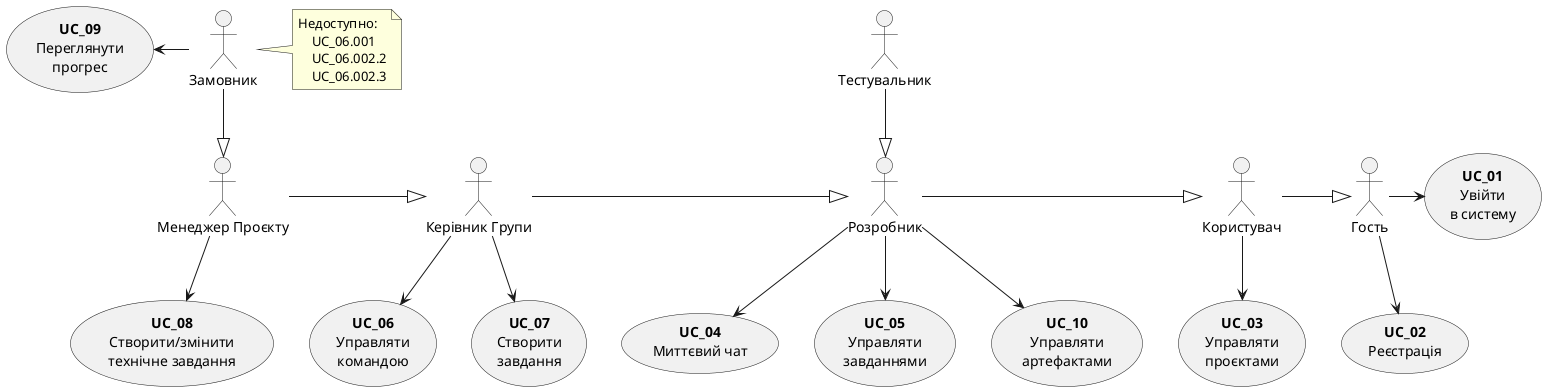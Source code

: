 @startuml
usecase UC_01 as "<b>UC_01</b>\nУвійти\nв систему"
usecase UC_02 as "<b>UC_02</b>\nРеєстрація"
usecase UC_03 as "<b>UC_03</b>\nУправляти\nпроєктами"
usecase UC_04 as "<b>UC_04</b>\nМиттєвий чат"
usecase UC_05 as "<b>UC_05</b>\nУправляти\nзавданнями"
usecase UC_06 as "<b>UC_06</b>\nУправляти\nкомандою"
usecase UC_07 as "<b>UC_07</b>\nСтворити\nзавдання"
usecase UC_08 as "<b>UC_08</b>\nСтворити/змінити\nтехнічне завдання"
usecase UC_09 as "<b>UC_09</b>\nПереглянути\nпрогрес"
usecase UC_10 as "<b>UC_10</b>\nУправляти\nартефактами"


actor :Гость: as guest
actor :Користувач: as user
actor :Тестувальник: as tester
actor :Розробник: as developer
actor :Керівник Групи: as TL
actor :Менеджер Проєкту: as PM
actor :Замовник: as client

guest -r-> UC_01
guest -d-> UC_02

user -r-|> guest
user --> UC_03

developer -r---|> user
developer --> UC_04
developer --> UC_05
developer --> UC_10

tester -d-|> developer

TL -r--|> developer
TL --> UC_07
TL --> UC_06

PM -r---|> TL
PM --> UC_08

client -d-|> PM
client -l-> UC_09

note right of (client)
    Недоступно:
        UC_06.001
        UC_06.002.2
        UC_06.002.3
end note

@enduml
